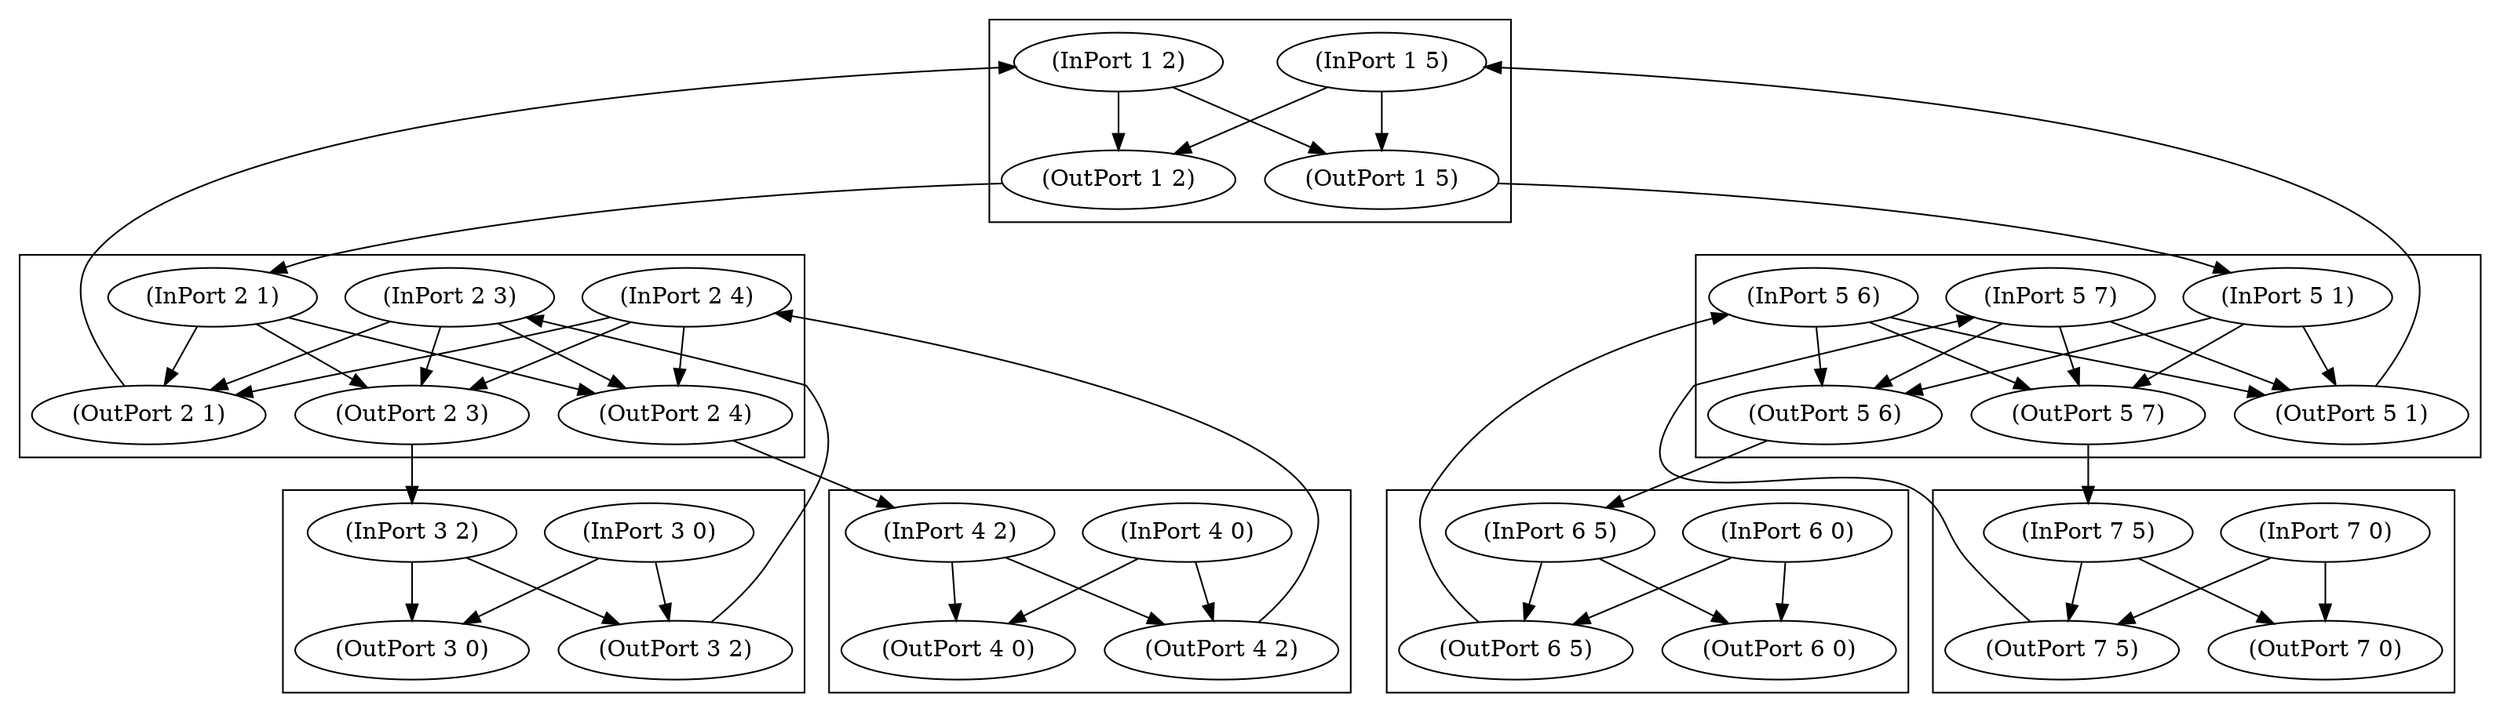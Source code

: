 digraph G {
  "(InPort 1 2)";
  "(InPort 1 5)";
  "(InPort 2 1)";
  "(InPort 2 3)";
  "(InPort 2 4)";
  "(InPort 3 0)";
  "(InPort 3 2)";
  "(InPort 4 0)";
  "(InPort 4 2)";
  "(InPort 5 1)";
  "(InPort 5 6)";
  "(InPort 5 7)";
  "(InPort 6 0)";
  "(InPort 6 5)";
  "(InPort 7 0)";
  "(InPort 7 5)";
  "(OutPort 1 2)";
  "(OutPort 1 5)";
  "(OutPort 2 1)";
  "(OutPort 2 3)";
  "(OutPort 2 4)";
  "(OutPort 3 0)";
  "(OutPort 3 2)";
  "(OutPort 4 0)";
  "(OutPort 4 2)";
  "(OutPort 5 1)";
  "(OutPort 5 6)";
  "(OutPort 5 7)";
  "(OutPort 6 0)";
  "(OutPort 6 5)";
  "(OutPort 7 0)";
  "(OutPort 7 5)";
  
  subgraph cluster_1 { "(OutPort 1 5)";"(OutPort 1 2)";"(InPort 1 5)";"(InPort 1 2)";
     };
  subgraph cluster_2 { "(OutPort 2 4)";"(OutPort 2 3)";"(OutPort 2 1)";"(InPort 2 4)";"(InPort 2 3)";"(InPort 2 1)";
     };
  subgraph cluster_3 { "(OutPort 3 2)";"(OutPort 3 0)";"(InPort 3 2)";"(InPort 3 0)";
     };
  subgraph cluster_4 { "(OutPort 4 2)";"(OutPort 4 0)";"(InPort 4 2)";"(InPort 4 0)";
     };
  subgraph cluster_5 { "(OutPort 5 7)";"(OutPort 5 6)";"(OutPort 5 1)";"(InPort 5 7)";"(InPort 5 6)";"(InPort 5 1)";
     };
  subgraph cluster_6 { "(OutPort 6 5)";"(OutPort 6 0)";"(InPort 6 5)";"(InPort 6 0)";
     };
  subgraph cluster_7 { "(OutPort 7 5)";"(OutPort 7 0)";"(InPort 7 5)";"(InPort 7 0)";
     };
  
  "(InPort 1 2)" -> "(OutPort 1 2)";
  "(InPort 1 2)" -> "(OutPort 1 5)";
  "(InPort 1 5)" -> "(OutPort 1 2)";
  "(InPort 1 5)" -> "(OutPort 1 5)";
  "(InPort 2 1)" -> "(OutPort 2 1)";
  "(InPort 2 1)" -> "(OutPort 2 3)";
  "(InPort 2 1)" -> "(OutPort 2 4)";
  "(InPort 2 3)" -> "(OutPort 2 1)";
  "(InPort 2 3)" -> "(OutPort 2 3)";
  "(InPort 2 3)" -> "(OutPort 2 4)";
  "(InPort 2 4)" -> "(OutPort 2 1)";
  "(InPort 2 4)" -> "(OutPort 2 3)";
  "(InPort 2 4)" -> "(OutPort 2 4)";
  "(InPort 3 0)" -> "(OutPort 3 0)";
  "(InPort 3 0)" -> "(OutPort 3 2)";
  "(InPort 3 2)" -> "(OutPort 3 0)";
  "(InPort 3 2)" -> "(OutPort 3 2)";
  "(InPort 4 0)" -> "(OutPort 4 0)";
  "(InPort 4 0)" -> "(OutPort 4 2)";
  "(InPort 4 2)" -> "(OutPort 4 0)";
  "(InPort 4 2)" -> "(OutPort 4 2)";
  "(InPort 5 1)" -> "(OutPort 5 1)";
  "(InPort 5 1)" -> "(OutPort 5 6)";
  "(InPort 5 1)" -> "(OutPort 5 7)";
  "(InPort 5 6)" -> "(OutPort 5 1)";
  "(InPort 5 6)" -> "(OutPort 5 6)";
  "(InPort 5 6)" -> "(OutPort 5 7)";
  "(InPort 5 7)" -> "(OutPort 5 1)";
  "(InPort 5 7)" -> "(OutPort 5 6)";
  "(InPort 5 7)" -> "(OutPort 5 7)";
  "(InPort 6 0)" -> "(OutPort 6 0)";
  "(InPort 6 0)" -> "(OutPort 6 5)";
  "(InPort 6 5)" -> "(OutPort 6 0)";
  "(InPort 6 5)" -> "(OutPort 6 5)";
  "(InPort 7 0)" -> "(OutPort 7 0)";
  "(InPort 7 0)" -> "(OutPort 7 5)";
  "(InPort 7 5)" -> "(OutPort 7 0)";
  "(InPort 7 5)" -> "(OutPort 7 5)";
  "(OutPort 1 2)" -> "(InPort 2 1)";
  "(OutPort 1 5)" -> "(InPort 5 1)";
  "(OutPort 2 1)" -> "(InPort 1 2)";
  "(OutPort 2 3)" -> "(InPort 3 2)";
  "(OutPort 2 4)" -> "(InPort 4 2)";
  "(OutPort 3 2)" -> "(InPort 2 3)";
  "(OutPort 4 2)" -> "(InPort 2 4)";
  "(OutPort 5 1)" -> "(InPort 1 5)";
  "(OutPort 5 6)" -> "(InPort 6 5)";
  "(OutPort 5 7)" -> "(InPort 7 5)";
  "(OutPort 6 5)" -> "(InPort 5 6)";
  "(OutPort 7 5)" -> "(InPort 5 7)";
  
  }
